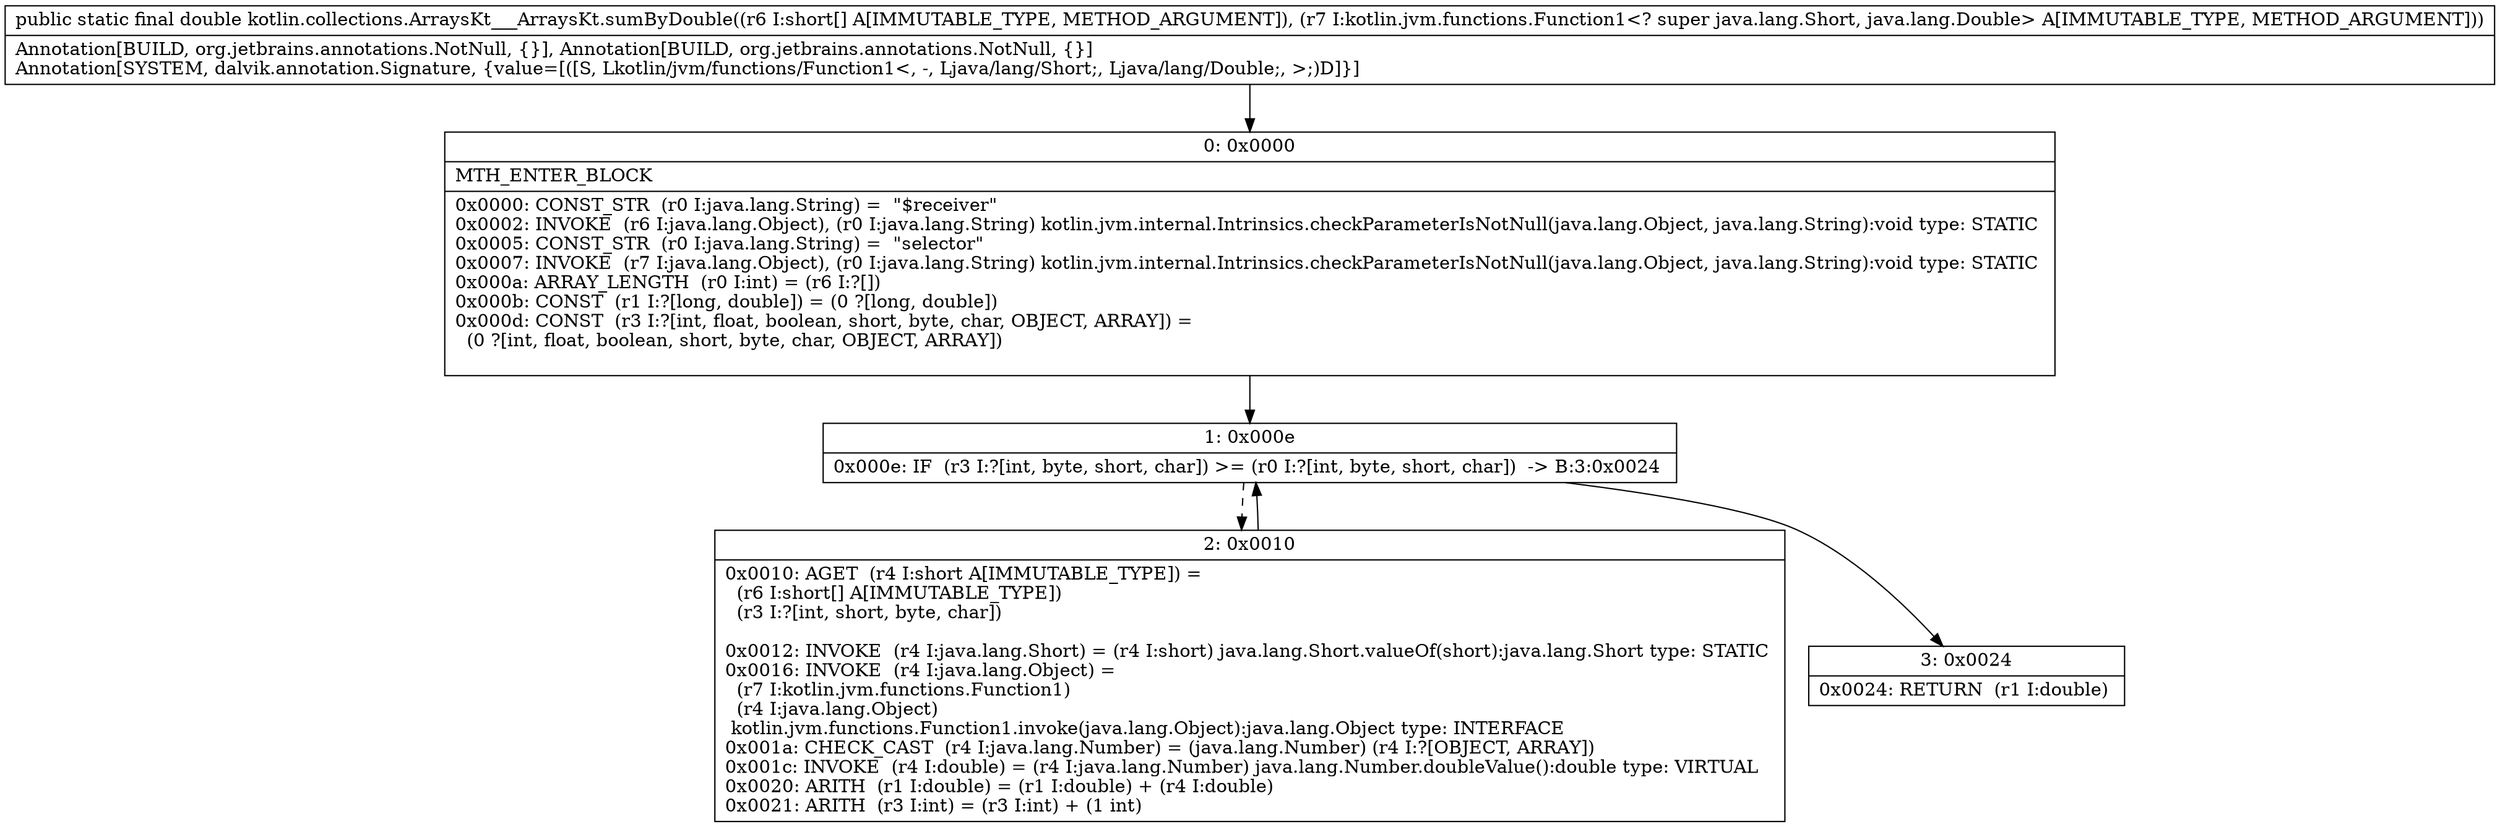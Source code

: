 digraph "CFG forkotlin.collections.ArraysKt___ArraysKt.sumByDouble([SLkotlin\/jvm\/functions\/Function1;)D" {
Node_0 [shape=record,label="{0\:\ 0x0000|MTH_ENTER_BLOCK\l|0x0000: CONST_STR  (r0 I:java.lang.String) =  \"$receiver\" \l0x0002: INVOKE  (r6 I:java.lang.Object), (r0 I:java.lang.String) kotlin.jvm.internal.Intrinsics.checkParameterIsNotNull(java.lang.Object, java.lang.String):void type: STATIC \l0x0005: CONST_STR  (r0 I:java.lang.String) =  \"selector\" \l0x0007: INVOKE  (r7 I:java.lang.Object), (r0 I:java.lang.String) kotlin.jvm.internal.Intrinsics.checkParameterIsNotNull(java.lang.Object, java.lang.String):void type: STATIC \l0x000a: ARRAY_LENGTH  (r0 I:int) = (r6 I:?[]) \l0x000b: CONST  (r1 I:?[long, double]) = (0 ?[long, double]) \l0x000d: CONST  (r3 I:?[int, float, boolean, short, byte, char, OBJECT, ARRAY]) = \l  (0 ?[int, float, boolean, short, byte, char, OBJECT, ARRAY])\l \l}"];
Node_1 [shape=record,label="{1\:\ 0x000e|0x000e: IF  (r3 I:?[int, byte, short, char]) \>= (r0 I:?[int, byte, short, char])  \-\> B:3:0x0024 \l}"];
Node_2 [shape=record,label="{2\:\ 0x0010|0x0010: AGET  (r4 I:short A[IMMUTABLE_TYPE]) = \l  (r6 I:short[] A[IMMUTABLE_TYPE])\l  (r3 I:?[int, short, byte, char])\l \l0x0012: INVOKE  (r4 I:java.lang.Short) = (r4 I:short) java.lang.Short.valueOf(short):java.lang.Short type: STATIC \l0x0016: INVOKE  (r4 I:java.lang.Object) = \l  (r7 I:kotlin.jvm.functions.Function1)\l  (r4 I:java.lang.Object)\l kotlin.jvm.functions.Function1.invoke(java.lang.Object):java.lang.Object type: INTERFACE \l0x001a: CHECK_CAST  (r4 I:java.lang.Number) = (java.lang.Number) (r4 I:?[OBJECT, ARRAY]) \l0x001c: INVOKE  (r4 I:double) = (r4 I:java.lang.Number) java.lang.Number.doubleValue():double type: VIRTUAL \l0x0020: ARITH  (r1 I:double) = (r1 I:double) + (r4 I:double) \l0x0021: ARITH  (r3 I:int) = (r3 I:int) + (1 int) \l}"];
Node_3 [shape=record,label="{3\:\ 0x0024|0x0024: RETURN  (r1 I:double) \l}"];
MethodNode[shape=record,label="{public static final double kotlin.collections.ArraysKt___ArraysKt.sumByDouble((r6 I:short[] A[IMMUTABLE_TYPE, METHOD_ARGUMENT]), (r7 I:kotlin.jvm.functions.Function1\<? super java.lang.Short, java.lang.Double\> A[IMMUTABLE_TYPE, METHOD_ARGUMENT]))  | Annotation[BUILD, org.jetbrains.annotations.NotNull, \{\}], Annotation[BUILD, org.jetbrains.annotations.NotNull, \{\}]\lAnnotation[SYSTEM, dalvik.annotation.Signature, \{value=[([S, Lkotlin\/jvm\/functions\/Function1\<, \-, Ljava\/lang\/Short;, Ljava\/lang\/Double;, \>;)D]\}]\l}"];
MethodNode -> Node_0;
Node_0 -> Node_1;
Node_1 -> Node_2[style=dashed];
Node_1 -> Node_3;
Node_2 -> Node_1;
}

